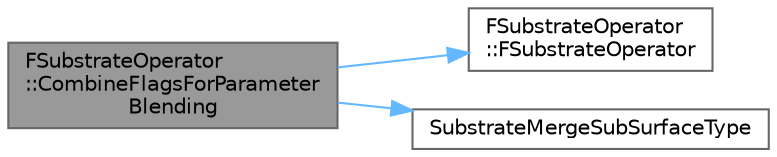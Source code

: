 digraph "FSubstrateOperator::CombineFlagsForParameterBlending"
{
 // INTERACTIVE_SVG=YES
 // LATEX_PDF_SIZE
  bgcolor="transparent";
  edge [fontname=Helvetica,fontsize=10,labelfontname=Helvetica,labelfontsize=10];
  node [fontname=Helvetica,fontsize=10,shape=box,height=0.2,width=0.4];
  rankdir="LR";
  Node1 [id="Node000001",label="FSubstrateOperator\l::CombineFlagsForParameter\lBlending",height=0.2,width=0.4,color="gray40", fillcolor="grey60", style="filled", fontcolor="black",tooltip=" "];
  Node1 -> Node2 [id="edge1_Node000001_Node000002",color="steelblue1",style="solid",tooltip=" "];
  Node2 [id="Node000002",label="FSubstrateOperator\l::FSubstrateOperator",height=0.2,width=0.4,color="grey40", fillcolor="white", style="filled",URL="$da/d8e/structFSubstrateOperator.html#a03a0b45105b06228b6486a38e086deab",tooltip=" "];
  Node1 -> Node3 [id="edge2_Node000001_Node000003",color="steelblue1",style="solid",tooltip=" "];
  Node3 [id="Node000003",label="SubstrateMergeSubSurfaceType",height=0.2,width=0.4,color="grey40", fillcolor="white", style="filled",URL="$d2/d03/MaterialExpressionSubstrate_8h.html#a02ccedd1a48d387b03fa9f3d2ccffc7c",tooltip=" "];
}
